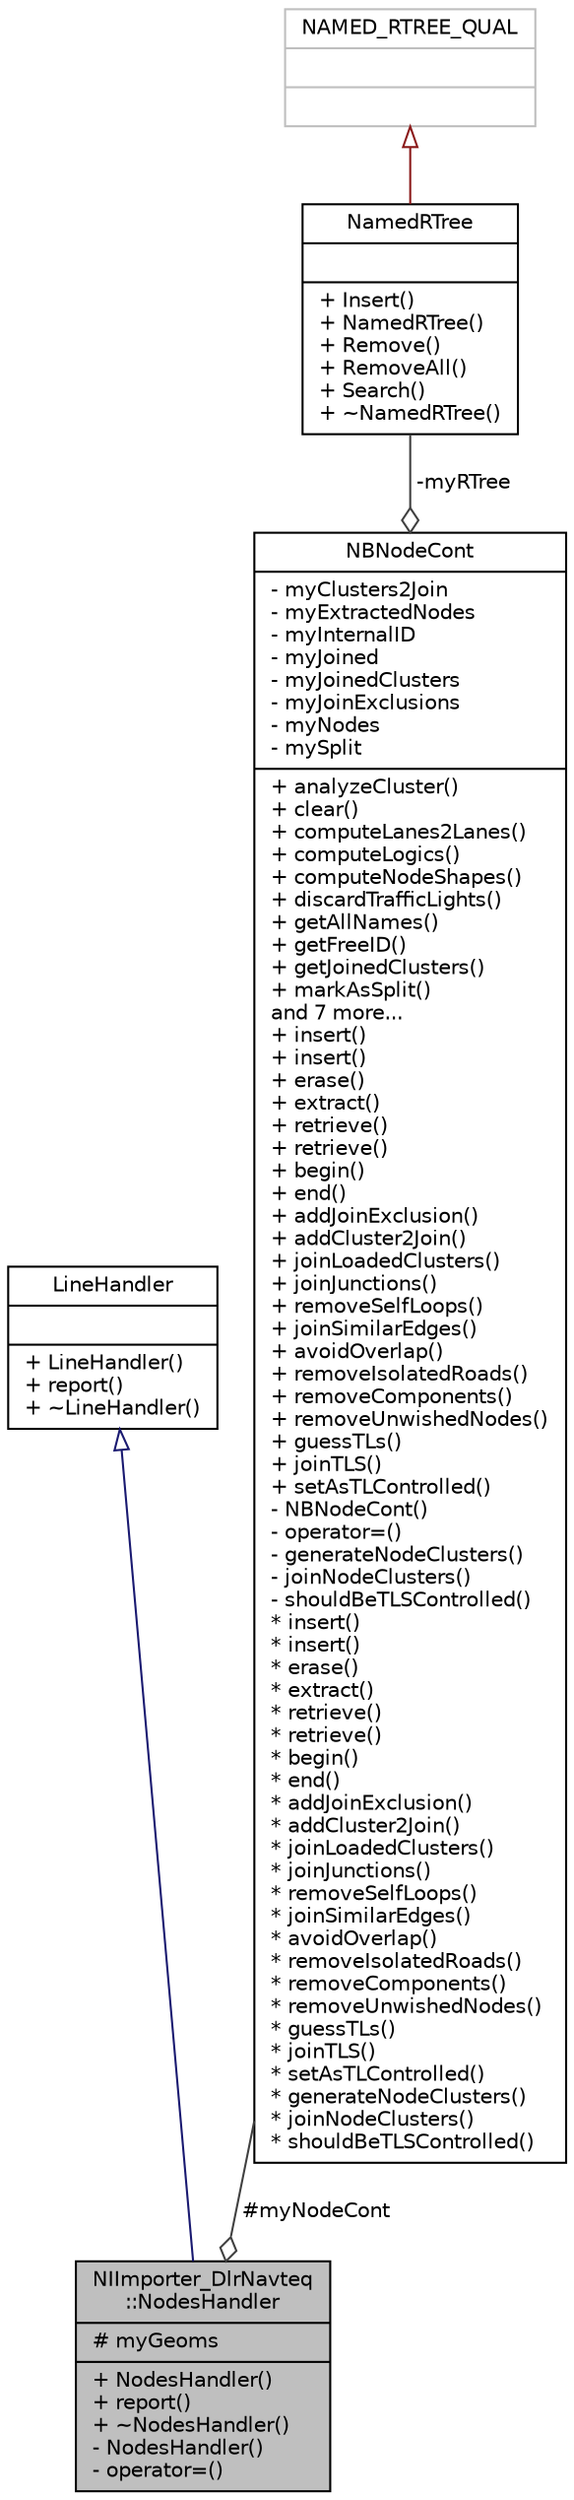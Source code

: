 digraph "NIImporter_DlrNavteq::NodesHandler"
{
  edge [fontname="Helvetica",fontsize="10",labelfontname="Helvetica",labelfontsize="10"];
  node [fontname="Helvetica",fontsize="10",shape=record];
  Node2 [label="{NIImporter_DlrNavteq\l::NodesHandler\n|# myGeoms\l|+ NodesHandler()\l+ report()\l+ ~NodesHandler()\l- NodesHandler()\l- operator=()\l}",height=0.2,width=0.4,color="black", fillcolor="grey75", style="filled", fontcolor="black"];
  Node3 -> Node2 [dir="back",color="midnightblue",fontsize="10",style="solid",arrowtail="onormal",fontname="Helvetica"];
  Node3 [label="{LineHandler\n||+ LineHandler()\l+ report()\l+ ~LineHandler()\l}",height=0.2,width=0.4,color="black", fillcolor="white", style="filled",URL="$d5/d60/class_line_handler.html",tooltip="Interface definition for a class which retrieves lines from a LineHandler. "];
  Node4 -> Node2 [color="grey25",fontsize="10",style="solid",label=" #myNodeCont" ,arrowhead="odiamond",fontname="Helvetica"];
  Node4 [label="{NBNodeCont\n|- myClusters2Join\l- myExtractedNodes\l- myInternalID\l- myJoined\l- myJoinedClusters\l- myJoinExclusions\l- myNodes\l- mySplit\l|+ analyzeCluster()\l+ clear()\l+ computeLanes2Lanes()\l+ computeLogics()\l+ computeNodeShapes()\l+ discardTrafficLights()\l+ getAllNames()\l+ getFreeID()\l+ getJoinedClusters()\l+ markAsSplit()\land 7 more...\l+ insert()\l+ insert()\l+ erase()\l+ extract()\l+ retrieve()\l+ retrieve()\l+ begin()\l+ end()\l+ addJoinExclusion()\l+ addCluster2Join()\l+ joinLoadedClusters()\l+ joinJunctions()\l+ removeSelfLoops()\l+ joinSimilarEdges()\l+ avoidOverlap()\l+ removeIsolatedRoads()\l+ removeComponents()\l+ removeUnwishedNodes()\l+ guessTLs()\l+ joinTLS()\l+ setAsTLControlled()\l- NBNodeCont()\l- operator=()\l- generateNodeClusters()\l- joinNodeClusters()\l- shouldBeTLSControlled()\l* insert()\l* insert()\l* erase()\l* extract()\l* retrieve()\l* retrieve()\l* begin()\l* end()\l* addJoinExclusion()\l* addCluster2Join()\l* joinLoadedClusters()\l* joinJunctions()\l* removeSelfLoops()\l* joinSimilarEdges()\l* avoidOverlap()\l* removeIsolatedRoads()\l* removeComponents()\l* removeUnwishedNodes()\l* guessTLs()\l* joinTLS()\l* setAsTLControlled()\l* generateNodeClusters()\l* joinNodeClusters()\l* shouldBeTLSControlled()\l}",height=0.2,width=0.4,color="black", fillcolor="white", style="filled",URL="$db/d8c/class_n_b_node_cont.html",tooltip="Container for nodes during the netbuilding process. "];
  Node5 -> Node4 [color="grey25",fontsize="10",style="solid",label=" -myRTree" ,arrowhead="odiamond",fontname="Helvetica"];
  Node5 [label="{NamedRTree\n||+ Insert()\l+ NamedRTree()\l+ Remove()\l+ RemoveAll()\l+ Search()\l+ ~NamedRTree()\l}",height=0.2,width=0.4,color="black", fillcolor="white", style="filled",URL="$de/dbf/class_named_r_tree.html",tooltip="A RT-tree for efficient storing of SUMO&#39;s Named objects. "];
  Node6 -> Node5 [dir="back",color="firebrick4",fontsize="10",style="solid",arrowtail="onormal",fontname="Helvetica"];
  Node6 [label="{NAMED_RTREE_QUAL\n||}",height=0.2,width=0.4,color="grey75", fillcolor="white", style="filled"];
}
